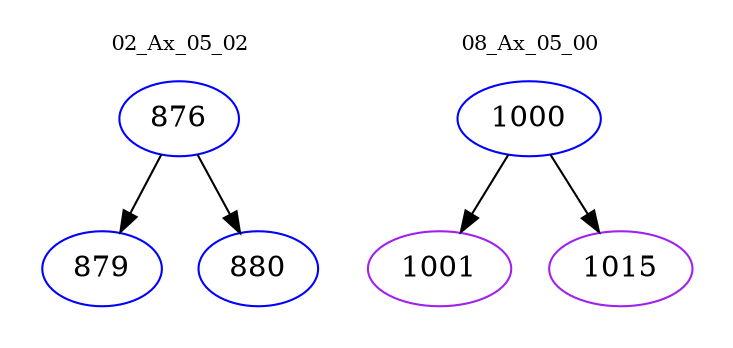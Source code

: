 digraph{
subgraph cluster_0 {
color = white
label = "02_Ax_05_02";
fontsize=10;
T0_876 [label="876", color="blue"]
T0_876 -> T0_879 [color="black"]
T0_879 [label="879", color="blue"]
T0_876 -> T0_880 [color="black"]
T0_880 [label="880", color="blue"]
}
subgraph cluster_1 {
color = white
label = "08_Ax_05_00";
fontsize=10;
T1_1000 [label="1000", color="blue"]
T1_1000 -> T1_1001 [color="black"]
T1_1001 [label="1001", color="purple"]
T1_1000 -> T1_1015 [color="black"]
T1_1015 [label="1015", color="purple"]
}
}
